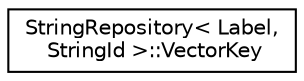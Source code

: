 digraph "Graphical Class Hierarchy"
{
  edge [fontname="Helvetica",fontsize="10",labelfontname="Helvetica",labelfontsize="10"];
  node [fontname="Helvetica",fontsize="10",shape=record];
  rankdir="LR";
  Node0 [label="StringRepository\< Label,\l StringId \>::VectorKey",height=0.2,width=0.4,color="black", fillcolor="white", style="filled",URL="$classfst_1_1StringRepository_1_1VectorKey.html"];
}
